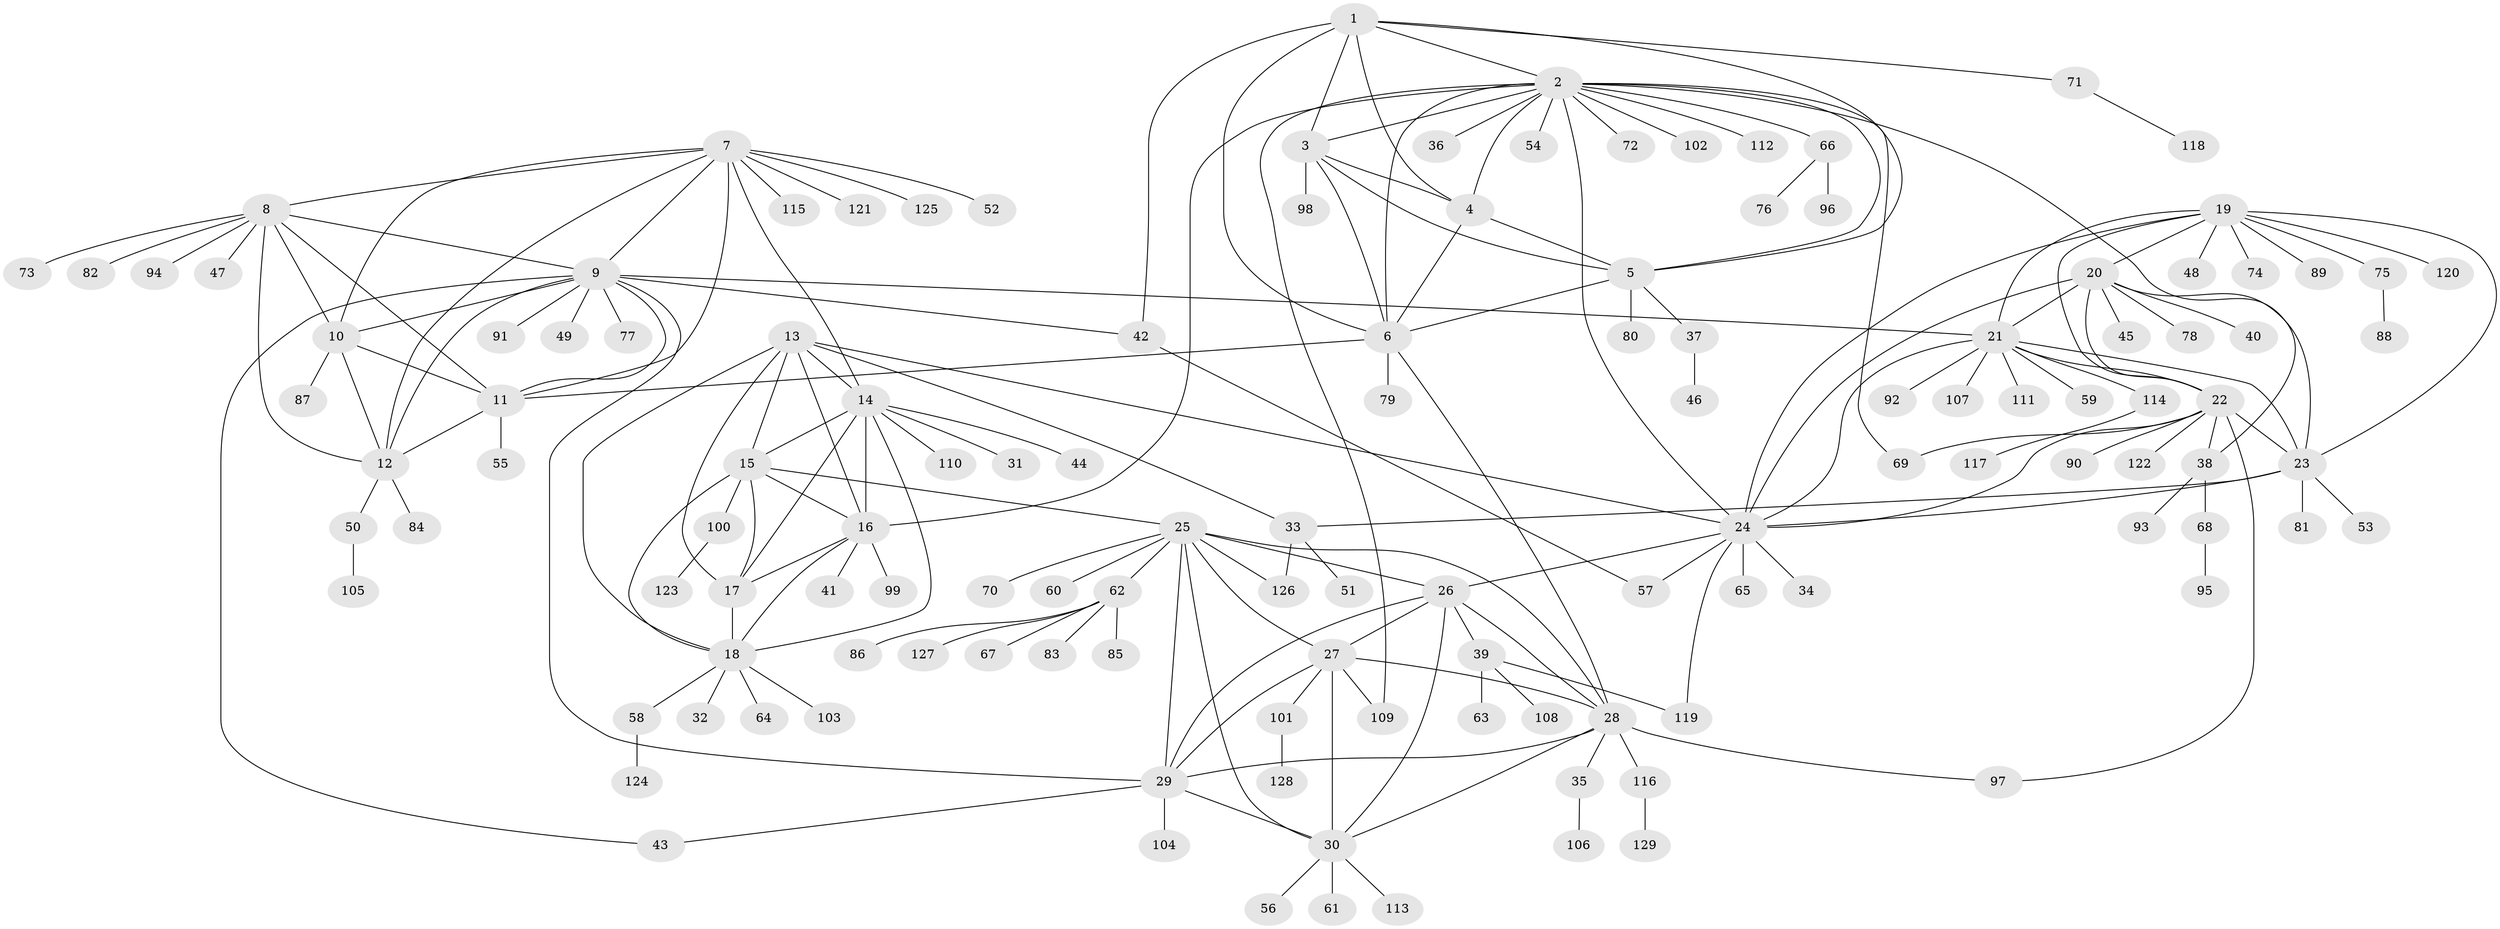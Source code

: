 // coarse degree distribution, {7: 0.08, 22: 0.01, 4: 0.03, 10: 0.01, 8: 0.03, 19: 0.01, 6: 0.01, 9: 0.02, 11: 0.01, 5: 0.02, 1: 0.65, 3: 0.03, 2: 0.09}
// Generated by graph-tools (version 1.1) at 2025/24/03/03/25 07:24:17]
// undirected, 129 vertices, 194 edges
graph export_dot {
graph [start="1"]
  node [color=gray90,style=filled];
  1;
  2;
  3;
  4;
  5;
  6;
  7;
  8;
  9;
  10;
  11;
  12;
  13;
  14;
  15;
  16;
  17;
  18;
  19;
  20;
  21;
  22;
  23;
  24;
  25;
  26;
  27;
  28;
  29;
  30;
  31;
  32;
  33;
  34;
  35;
  36;
  37;
  38;
  39;
  40;
  41;
  42;
  43;
  44;
  45;
  46;
  47;
  48;
  49;
  50;
  51;
  52;
  53;
  54;
  55;
  56;
  57;
  58;
  59;
  60;
  61;
  62;
  63;
  64;
  65;
  66;
  67;
  68;
  69;
  70;
  71;
  72;
  73;
  74;
  75;
  76;
  77;
  78;
  79;
  80;
  81;
  82;
  83;
  84;
  85;
  86;
  87;
  88;
  89;
  90;
  91;
  92;
  93;
  94;
  95;
  96;
  97;
  98;
  99;
  100;
  101;
  102;
  103;
  104;
  105;
  106;
  107;
  108;
  109;
  110;
  111;
  112;
  113;
  114;
  115;
  116;
  117;
  118;
  119;
  120;
  121;
  122;
  123;
  124;
  125;
  126;
  127;
  128;
  129;
  1 -- 2;
  1 -- 3;
  1 -- 4;
  1 -- 5;
  1 -- 6;
  1 -- 42;
  1 -- 71;
  2 -- 3;
  2 -- 4;
  2 -- 5;
  2 -- 6;
  2 -- 16;
  2 -- 24;
  2 -- 36;
  2 -- 38;
  2 -- 54;
  2 -- 66;
  2 -- 69;
  2 -- 72;
  2 -- 102;
  2 -- 109;
  2 -- 112;
  3 -- 4;
  3 -- 5;
  3 -- 6;
  3 -- 98;
  4 -- 5;
  4 -- 6;
  5 -- 6;
  5 -- 37;
  5 -- 80;
  6 -- 11;
  6 -- 28;
  6 -- 79;
  7 -- 8;
  7 -- 9;
  7 -- 10;
  7 -- 11;
  7 -- 12;
  7 -- 14;
  7 -- 52;
  7 -- 115;
  7 -- 121;
  7 -- 125;
  8 -- 9;
  8 -- 10;
  8 -- 11;
  8 -- 12;
  8 -- 47;
  8 -- 73;
  8 -- 82;
  8 -- 94;
  9 -- 10;
  9 -- 11;
  9 -- 12;
  9 -- 21;
  9 -- 29;
  9 -- 42;
  9 -- 43;
  9 -- 49;
  9 -- 77;
  9 -- 91;
  10 -- 11;
  10 -- 12;
  10 -- 87;
  11 -- 12;
  11 -- 55;
  12 -- 50;
  12 -- 84;
  13 -- 14;
  13 -- 15;
  13 -- 16;
  13 -- 17;
  13 -- 18;
  13 -- 24;
  13 -- 33;
  14 -- 15;
  14 -- 16;
  14 -- 17;
  14 -- 18;
  14 -- 31;
  14 -- 44;
  14 -- 110;
  15 -- 16;
  15 -- 17;
  15 -- 18;
  15 -- 25;
  15 -- 100;
  16 -- 17;
  16 -- 18;
  16 -- 41;
  16 -- 99;
  17 -- 18;
  18 -- 32;
  18 -- 58;
  18 -- 64;
  18 -- 103;
  19 -- 20;
  19 -- 21;
  19 -- 22;
  19 -- 23;
  19 -- 24;
  19 -- 48;
  19 -- 74;
  19 -- 75;
  19 -- 89;
  19 -- 120;
  20 -- 21;
  20 -- 22;
  20 -- 23;
  20 -- 24;
  20 -- 40;
  20 -- 45;
  20 -- 78;
  21 -- 22;
  21 -- 23;
  21 -- 24;
  21 -- 59;
  21 -- 92;
  21 -- 107;
  21 -- 111;
  21 -- 114;
  22 -- 23;
  22 -- 24;
  22 -- 38;
  22 -- 69;
  22 -- 90;
  22 -- 97;
  22 -- 122;
  23 -- 24;
  23 -- 33;
  23 -- 53;
  23 -- 81;
  24 -- 26;
  24 -- 34;
  24 -- 57;
  24 -- 65;
  24 -- 119;
  25 -- 26;
  25 -- 27;
  25 -- 28;
  25 -- 29;
  25 -- 30;
  25 -- 60;
  25 -- 62;
  25 -- 70;
  25 -- 126;
  26 -- 27;
  26 -- 28;
  26 -- 29;
  26 -- 30;
  26 -- 39;
  27 -- 28;
  27 -- 29;
  27 -- 30;
  27 -- 101;
  27 -- 109;
  28 -- 29;
  28 -- 30;
  28 -- 35;
  28 -- 97;
  28 -- 116;
  29 -- 30;
  29 -- 43;
  29 -- 104;
  30 -- 56;
  30 -- 61;
  30 -- 113;
  33 -- 51;
  33 -- 126;
  35 -- 106;
  37 -- 46;
  38 -- 68;
  38 -- 93;
  39 -- 63;
  39 -- 108;
  39 -- 119;
  42 -- 57;
  50 -- 105;
  58 -- 124;
  62 -- 67;
  62 -- 83;
  62 -- 85;
  62 -- 86;
  62 -- 127;
  66 -- 76;
  66 -- 96;
  68 -- 95;
  71 -- 118;
  75 -- 88;
  100 -- 123;
  101 -- 128;
  114 -- 117;
  116 -- 129;
}
